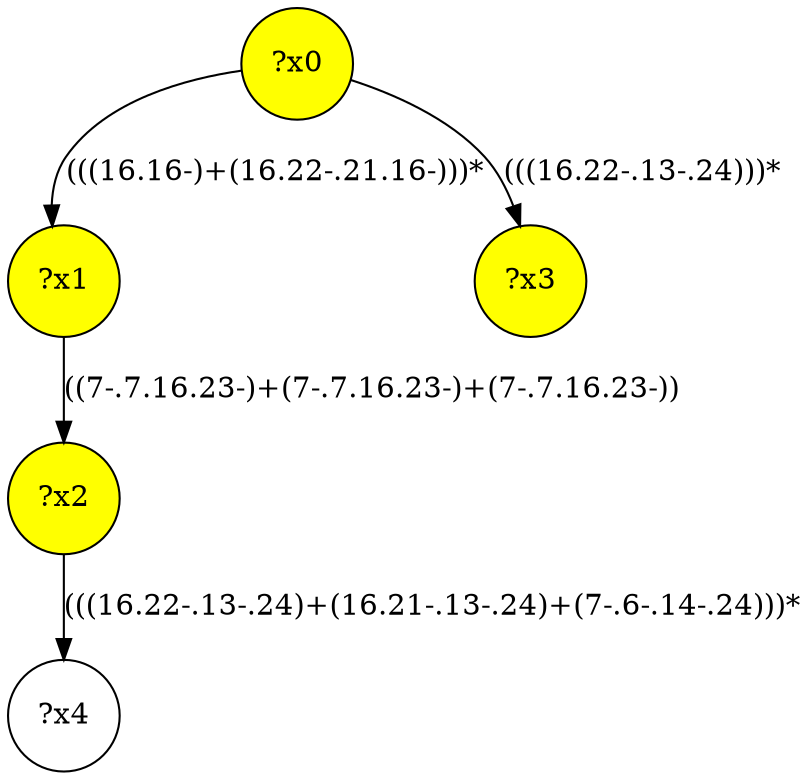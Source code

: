 digraph g {
	x1 [fillcolor="yellow", style="filled," shape=circle, label="?x1"];
	x2 [fillcolor="yellow", style="filled," shape=circle, label="?x2"];
	x3 [fillcolor="yellow", style="filled," shape=circle, label="?x3"];
	x0 [fillcolor="yellow", style="filled," shape=circle, label="?x0"];
	x0 -> x1 [label="(((16.16-)+(16.22-.21.16-)))*"];
	x1 -> x2 [label="((7-.7.16.23-)+(7-.7.16.23-)+(7-.7.16.23-))"];
	x0 -> x3 [label="(((16.22-.13-.24)))*"];
	x4 [shape=circle, label="?x4"];
	x2 -> x4 [label="(((16.22-.13-.24)+(16.21-.13-.24)+(7-.6-.14-.24)))*"];
}
